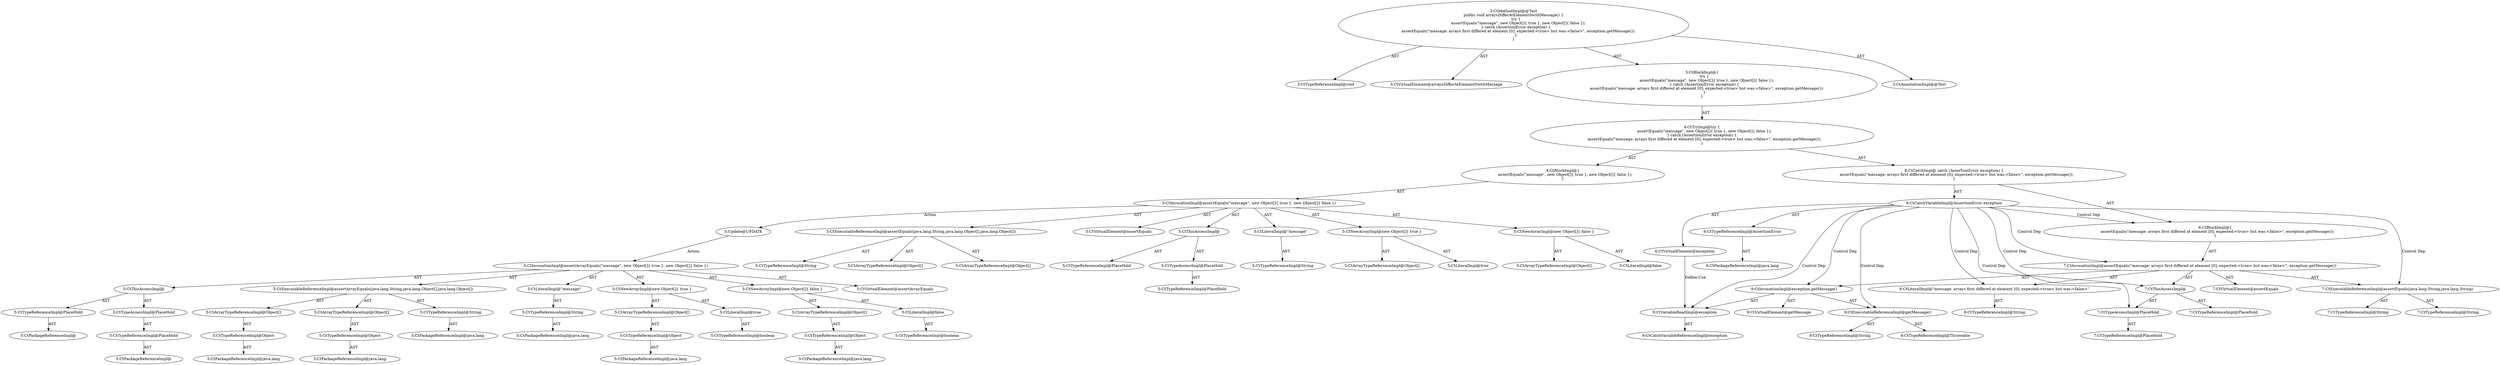 digraph "arraysDifferAtElement0withMessage#?" {
0 [label="3:CtTypeReferenceImpl@void" shape=ellipse]
1 [label="3:CtVirtualElement@arraysDifferAtElement0withMessage" shape=ellipse]
2 [label="5:CtExecutableReferenceImpl@assertEquals(java.lang.String,java.lang.Object[],java.lang.Object[])" shape=ellipse]
3 [label="5:CtTypeReferenceImpl@String" shape=ellipse]
4 [label="5:CtArrayTypeReferenceImpl@Object[]" shape=ellipse]
5 [label="5:CtArrayTypeReferenceImpl@Object[]" shape=ellipse]
6 [label="5:CtVirtualElement@assertEquals" shape=ellipse]
7 [label="5:CtTypeAccessImpl@PlaceHold" shape=ellipse]
8 [label="5:CtTypeReferenceImpl@PlaceHold" shape=ellipse]
9 [label="5:CtThisAccessImpl@" shape=ellipse]
10 [label="5:CtTypeReferenceImpl@PlaceHold" shape=ellipse]
11 [label="5:CtLiteralImpl@\"message\"" shape=ellipse]
12 [label="5:CtTypeReferenceImpl@String" shape=ellipse]
13 [label="5:CtNewArrayImpl@new Object[]\{ true \}" shape=ellipse]
14 [label="5:CtArrayTypeReferenceImpl@Object[]" shape=ellipse]
15 [label="5:CtLiteralImpl@true" shape=ellipse]
16 [label="5:CtNewArrayImpl@new Object[]\{ false \}" shape=ellipse]
17 [label="5:CtArrayTypeReferenceImpl@Object[]" shape=ellipse]
18 [label="5:CtLiteralImpl@false" shape=ellipse]
19 [label="5:CtInvocationImpl@assertEquals(\"message\", new Object[]\{ true \}, new Object[]\{ false \})" shape=ellipse]
20 [label="4:CtBlockImpl@\{
    assertEquals(\"message\", new Object[]\{ true \}, new Object[]\{ false \});
\}" shape=ellipse]
21 [label="6:CtVirtualElement@exception" shape=ellipse]
22 [label="6:CtTypeReferenceImpl@AssertionError" shape=ellipse]
23 [label="6:CtPackageReferenceImpl@java.lang" shape=ellipse]
24 [label="6:CtCatchVariableImpl@AssertionError exception" shape=ellipse]
25 [label="7:CtExecutableReferenceImpl@assertEquals(java.lang.String,java.lang.String)" shape=ellipse]
26 [label="7:CtTypeReferenceImpl@String" shape=ellipse]
27 [label="7:CtTypeReferenceImpl@String" shape=ellipse]
28 [label="7:CtVirtualElement@assertEquals" shape=ellipse]
29 [label="7:CtTypeAccessImpl@PlaceHold" shape=ellipse]
30 [label="7:CtTypeReferenceImpl@PlaceHold" shape=ellipse]
31 [label="7:CtThisAccessImpl@" shape=ellipse]
32 [label="7:CtTypeReferenceImpl@PlaceHold" shape=ellipse]
33 [label="8:CtLiteralImpl@\"message: arrays first differed at element [0]; expected:<true> but was:<false>\"" shape=ellipse]
34 [label="8:CtTypeReferenceImpl@String" shape=ellipse]
35 [label="9:CtExecutableReferenceImpl@getMessage()" shape=ellipse]
36 [label="9:CtTypeReferenceImpl@Throwable" shape=ellipse]
37 [label="9:CtTypeReferenceImpl@String" shape=ellipse]
38 [label="9:CtVirtualElement@getMessage" shape=ellipse]
39 [label="9:CtVariableReadImpl@exception" shape=ellipse]
40 [label="9:CtCatchVariableReferenceImpl@exception" shape=ellipse]
41 [label="9:CtInvocationImpl@exception.getMessage()" shape=ellipse]
42 [label="7:CtInvocationImpl@assertEquals(\"message: arrays first differed at element [0]; expected:<true> but was:<false>\", exception.getMessage())" shape=ellipse]
43 [label="6:CtBlockImpl@\{
    assertEquals(\"message: arrays first differed at element [0]; expected:<true> but was:<false>\", exception.getMessage());
\}" shape=ellipse]
44 [label="6:CtCatchImpl@ catch (AssertionError exception) \{
    assertEquals(\"message: arrays first differed at element [0]; expected:<true> but was:<false>\", exception.getMessage());
\}" shape=ellipse]
45 [label="4:CtTryImpl@try \{
    assertEquals(\"message\", new Object[]\{ true \}, new Object[]\{ false \});
\} catch (AssertionError exception) \{
    assertEquals(\"message: arrays first differed at element [0]; expected:<true> but was:<false>\", exception.getMessage());
\}" shape=ellipse]
46 [label="3:CtBlockImpl@\{
    try \{
        assertEquals(\"message\", new Object[]\{ true \}, new Object[]\{ false \});
    \} catch (AssertionError exception) \{
        assertEquals(\"message: arrays first differed at element [0]; expected:<true> but was:<false>\", exception.getMessage());
    \}
\}" shape=ellipse]
47 [label="3:CtMethodImpl@@Test
public void arraysDifferAtElement0withMessage() \{
    try \{
        assertEquals(\"message\", new Object[]\{ true \}, new Object[]\{ false \});
    \} catch (AssertionError exception) \{
        assertEquals(\"message: arrays first differed at element [0]; expected:<true> but was:<false>\", exception.getMessage());
    \}
\}" shape=ellipse]
48 [label="2:CtAnnotationImpl@@Test" shape=ellipse]
49 [label="5:Update@UPDATE" shape=ellipse]
50 [label="5:CtPackageReferenceImpl@" shape=ellipse]
51 [label="5:CtTypeReferenceImpl@PlaceHold" shape=ellipse]
52 [label="5:CtPackageReferenceImpl@" shape=ellipse]
53 [label="5:CtTypeReferenceImpl@PlaceHold" shape=ellipse]
54 [label="5:CtTypeAccessImpl@PlaceHold" shape=ellipse]
55 [label="5:CtThisAccessImpl@" shape=ellipse]
56 [label="5:CtPackageReferenceImpl@java.lang" shape=ellipse]
57 [label="5:CtTypeReferenceImpl@String" shape=ellipse]
58 [label="5:CtPackageReferenceImpl@java.lang" shape=ellipse]
59 [label="5:CtTypeReferenceImpl@Object" shape=ellipse]
60 [label="5:CtArrayTypeReferenceImpl@Object[]" shape=ellipse]
61 [label="5:CtPackageReferenceImpl@java.lang" shape=ellipse]
62 [label="5:CtTypeReferenceImpl@Object" shape=ellipse]
63 [label="5:CtArrayTypeReferenceImpl@Object[]" shape=ellipse]
64 [label="5:CtExecutableReferenceImpl@assertArrayEquals(java.lang.String,java.lang.Object[],java.lang.Object[])" shape=ellipse]
65 [label="5:CtPackageReferenceImpl@java.lang" shape=ellipse]
66 [label="5:CtTypeReferenceImpl@String" shape=ellipse]
67 [label="5:CtLiteralImpl@\"message\"" shape=ellipse]
68 [label="5:CtPackageReferenceImpl@java.lang" shape=ellipse]
69 [label="5:CtTypeReferenceImpl@Object" shape=ellipse]
70 [label="5:CtArrayTypeReferenceImpl@Object[]" shape=ellipse]
71 [label="5:CtTypeReferenceImpl@boolean" shape=ellipse]
72 [label="5:CtLiteralImpl@true" shape=ellipse]
73 [label="5:CtNewArrayImpl@new Object[]\{ true \}" shape=ellipse]
74 [label="5:CtPackageReferenceImpl@java.lang" shape=ellipse]
75 [label="5:CtTypeReferenceImpl@Object" shape=ellipse]
76 [label="5:CtArrayTypeReferenceImpl@Object[]" shape=ellipse]
77 [label="5:CtTypeReferenceImpl@boolean" shape=ellipse]
78 [label="5:CtLiteralImpl@false" shape=ellipse]
79 [label="5:CtNewArrayImpl@new Object[]\{ false \}" shape=ellipse]
80 [label="5:CtInvocationImpl@assertArrayEquals(\"message\", new Object[]\{ true \}, new Object[]\{ false \})" shape=ellipse]
81 [label="5:CtVirtualElement@assertArrayEquals" shape=ellipse]
2 -> 3 [label="AST"];
2 -> 4 [label="AST"];
2 -> 5 [label="AST"];
7 -> 8 [label="AST"];
9 -> 10 [label="AST"];
9 -> 7 [label="AST"];
11 -> 12 [label="AST"];
13 -> 14 [label="AST"];
13 -> 15 [label="AST"];
16 -> 17 [label="AST"];
16 -> 18 [label="AST"];
19 -> 6 [label="AST"];
19 -> 9 [label="AST"];
19 -> 2 [label="AST"];
19 -> 11 [label="AST"];
19 -> 13 [label="AST"];
19 -> 16 [label="AST"];
19 -> 49 [label="Action"];
20 -> 19 [label="AST"];
21 -> 39 [label="Define-Use"];
22 -> 23 [label="AST"];
24 -> 21 [label="AST"];
24 -> 22 [label="AST"];
24 -> 43 [label="Control Dep"];
24 -> 42 [label="Control Dep"];
24 -> 25 [label="Control Dep"];
24 -> 31 [label="Control Dep"];
24 -> 29 [label="Control Dep"];
24 -> 33 [label="Control Dep"];
24 -> 41 [label="Control Dep"];
24 -> 35 [label="Control Dep"];
24 -> 39 [label="Control Dep"];
25 -> 26 [label="AST"];
25 -> 27 [label="AST"];
29 -> 30 [label="AST"];
31 -> 32 [label="AST"];
31 -> 29 [label="AST"];
33 -> 34 [label="AST"];
35 -> 36 [label="AST"];
35 -> 37 [label="AST"];
39 -> 40 [label="AST"];
41 -> 38 [label="AST"];
41 -> 39 [label="AST"];
41 -> 35 [label="AST"];
42 -> 28 [label="AST"];
42 -> 31 [label="AST"];
42 -> 25 [label="AST"];
42 -> 33 [label="AST"];
42 -> 41 [label="AST"];
43 -> 42 [label="AST"];
44 -> 24 [label="AST"];
44 -> 43 [label="AST"];
45 -> 20 [label="AST"];
45 -> 44 [label="AST"];
46 -> 45 [label="AST"];
47 -> 1 [label="AST"];
47 -> 48 [label="AST"];
47 -> 0 [label="AST"];
47 -> 46 [label="AST"];
49 -> 80 [label="Action"];
51 -> 50 [label="AST"];
53 -> 52 [label="AST"];
54 -> 53 [label="AST"];
55 -> 51 [label="AST"];
55 -> 54 [label="AST"];
57 -> 56 [label="AST"];
59 -> 58 [label="AST"];
60 -> 59 [label="AST"];
62 -> 61 [label="AST"];
63 -> 62 [label="AST"];
64 -> 57 [label="AST"];
64 -> 60 [label="AST"];
64 -> 63 [label="AST"];
66 -> 65 [label="AST"];
67 -> 66 [label="AST"];
69 -> 68 [label="AST"];
70 -> 69 [label="AST"];
72 -> 71 [label="AST"];
73 -> 70 [label="AST"];
73 -> 72 [label="AST"];
75 -> 74 [label="AST"];
76 -> 75 [label="AST"];
78 -> 77 [label="AST"];
79 -> 76 [label="AST"];
79 -> 78 [label="AST"];
80 -> 81 [label="AST"];
80 -> 55 [label="AST"];
80 -> 64 [label="AST"];
80 -> 67 [label="AST"];
80 -> 73 [label="AST"];
80 -> 79 [label="AST"];
}